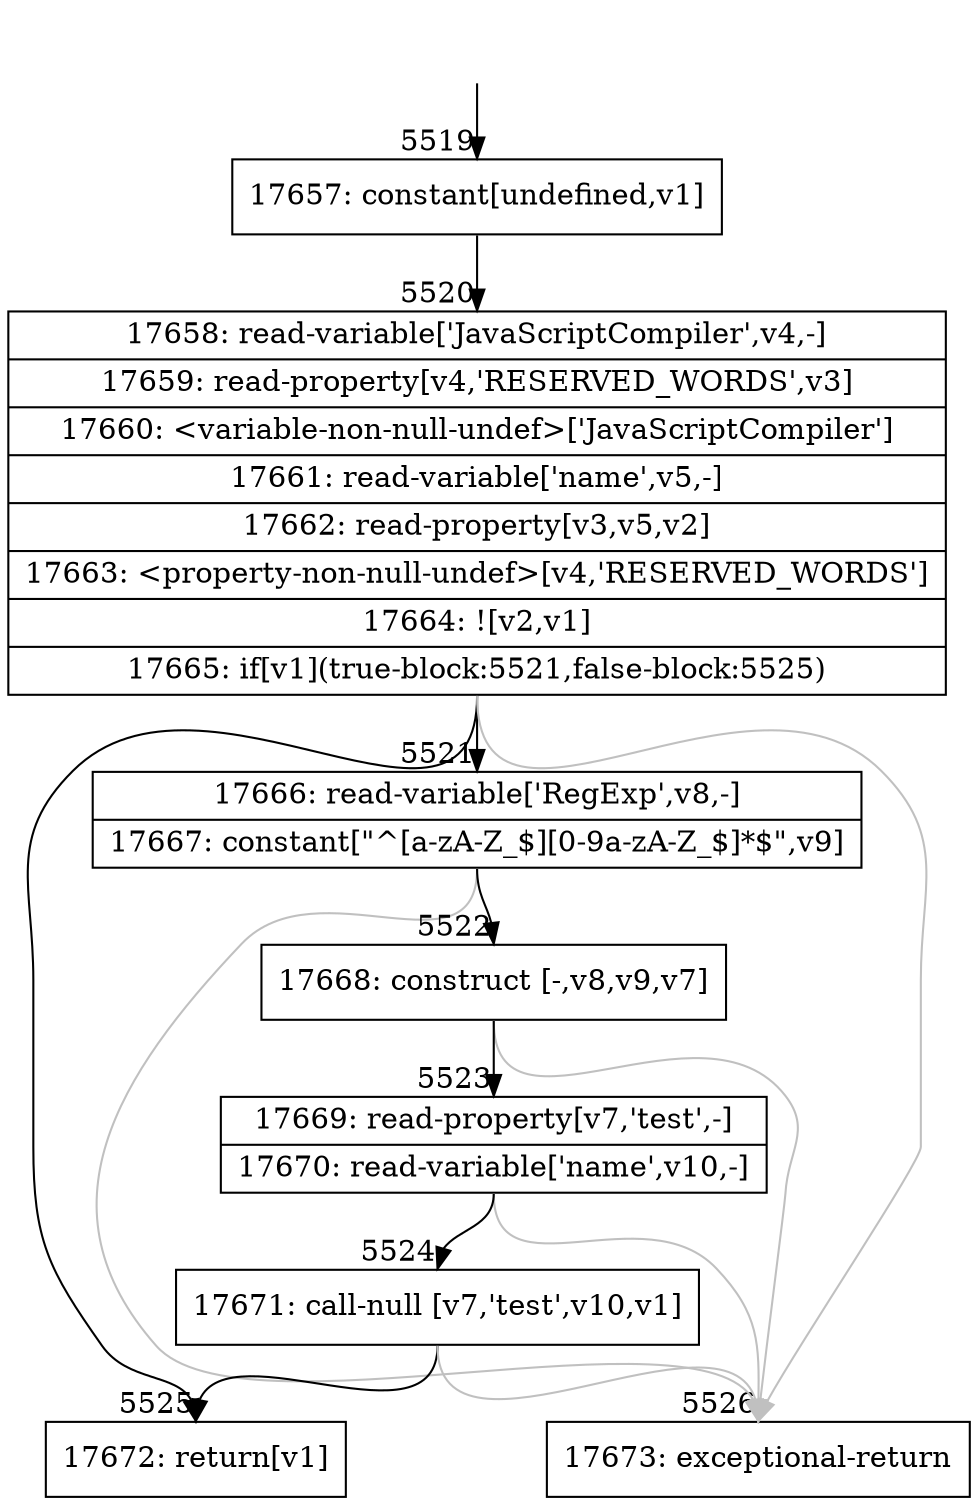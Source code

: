 digraph {
rankdir="TD"
BB_entry264[shape=none,label=""];
BB_entry264 -> BB5519 [tailport=s, headport=n, headlabel="    5519"]
BB5519 [shape=record label="{17657: constant[undefined,v1]}" ] 
BB5519 -> BB5520 [tailport=s, headport=n, headlabel="      5520"]
BB5520 [shape=record label="{17658: read-variable['JavaScriptCompiler',v4,-]|17659: read-property[v4,'RESERVED_WORDS',v3]|17660: \<variable-non-null-undef\>['JavaScriptCompiler']|17661: read-variable['name',v5,-]|17662: read-property[v3,v5,v2]|17663: \<property-non-null-undef\>[v4,'RESERVED_WORDS']|17664: ![v2,v1]|17665: if[v1](true-block:5521,false-block:5525)}" ] 
BB5520 -> BB5525 [tailport=s, headport=n, headlabel="      5525"]
BB5520 -> BB5521 [tailport=s, headport=n, headlabel="      5521"]
BB5520 -> BB5526 [tailport=s, headport=n, color=gray, headlabel="      5526"]
BB5521 [shape=record label="{17666: read-variable['RegExp',v8,-]|17667: constant[\"^[a-zA-Z_$][0-9a-zA-Z_$]*$\",v9]}" ] 
BB5521 -> BB5522 [tailport=s, headport=n, headlabel="      5522"]
BB5521 -> BB5526 [tailport=s, headport=n, color=gray]
BB5522 [shape=record label="{17668: construct [-,v8,v9,v7]}" ] 
BB5522 -> BB5523 [tailport=s, headport=n, headlabel="      5523"]
BB5522 -> BB5526 [tailport=s, headport=n, color=gray]
BB5523 [shape=record label="{17669: read-property[v7,'test',-]|17670: read-variable['name',v10,-]}" ] 
BB5523 -> BB5524 [tailport=s, headport=n, headlabel="      5524"]
BB5523 -> BB5526 [tailport=s, headport=n, color=gray]
BB5524 [shape=record label="{17671: call-null [v7,'test',v10,v1]}" ] 
BB5524 -> BB5525 [tailport=s, headport=n]
BB5524 -> BB5526 [tailport=s, headport=n, color=gray]
BB5525 [shape=record label="{17672: return[v1]}" ] 
BB5526 [shape=record label="{17673: exceptional-return}" ] 
//#$~ 3662
}
